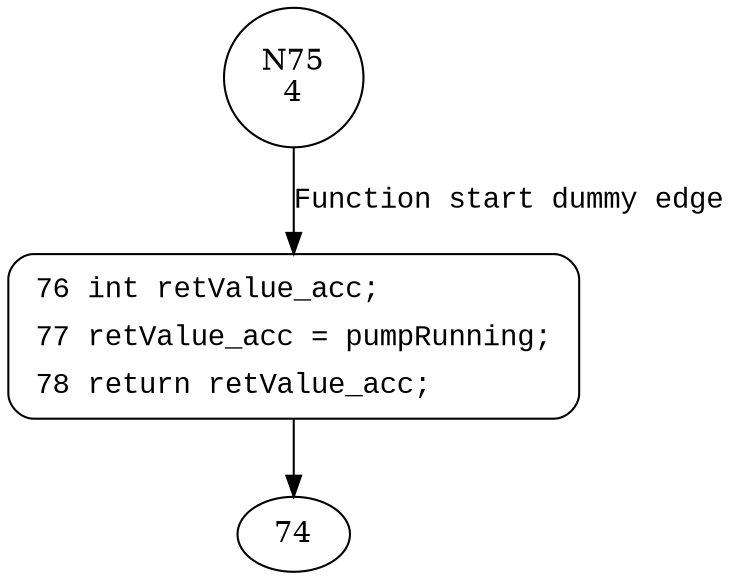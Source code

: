 digraph isPumpRunning {
75 [shape="circle" label="N75\n4"]
76 [shape="circle" label="N76\n3"]
76 [style="filled,bold" penwidth="1" fillcolor="white" fontname="Courier New" shape="Mrecord" label=<<table border="0" cellborder="0" cellpadding="3" bgcolor="white"><tr><td align="right">76</td><td align="left">int retValue_acc;</td></tr><tr><td align="right">77</td><td align="left">retValue_acc = pumpRunning;</td></tr><tr><td align="right">78</td><td align="left">return retValue_acc;</td></tr></table>>]
76 -> 74[label=""]
75 -> 76 [label="Function start dummy edge" fontname="Courier New"]
}